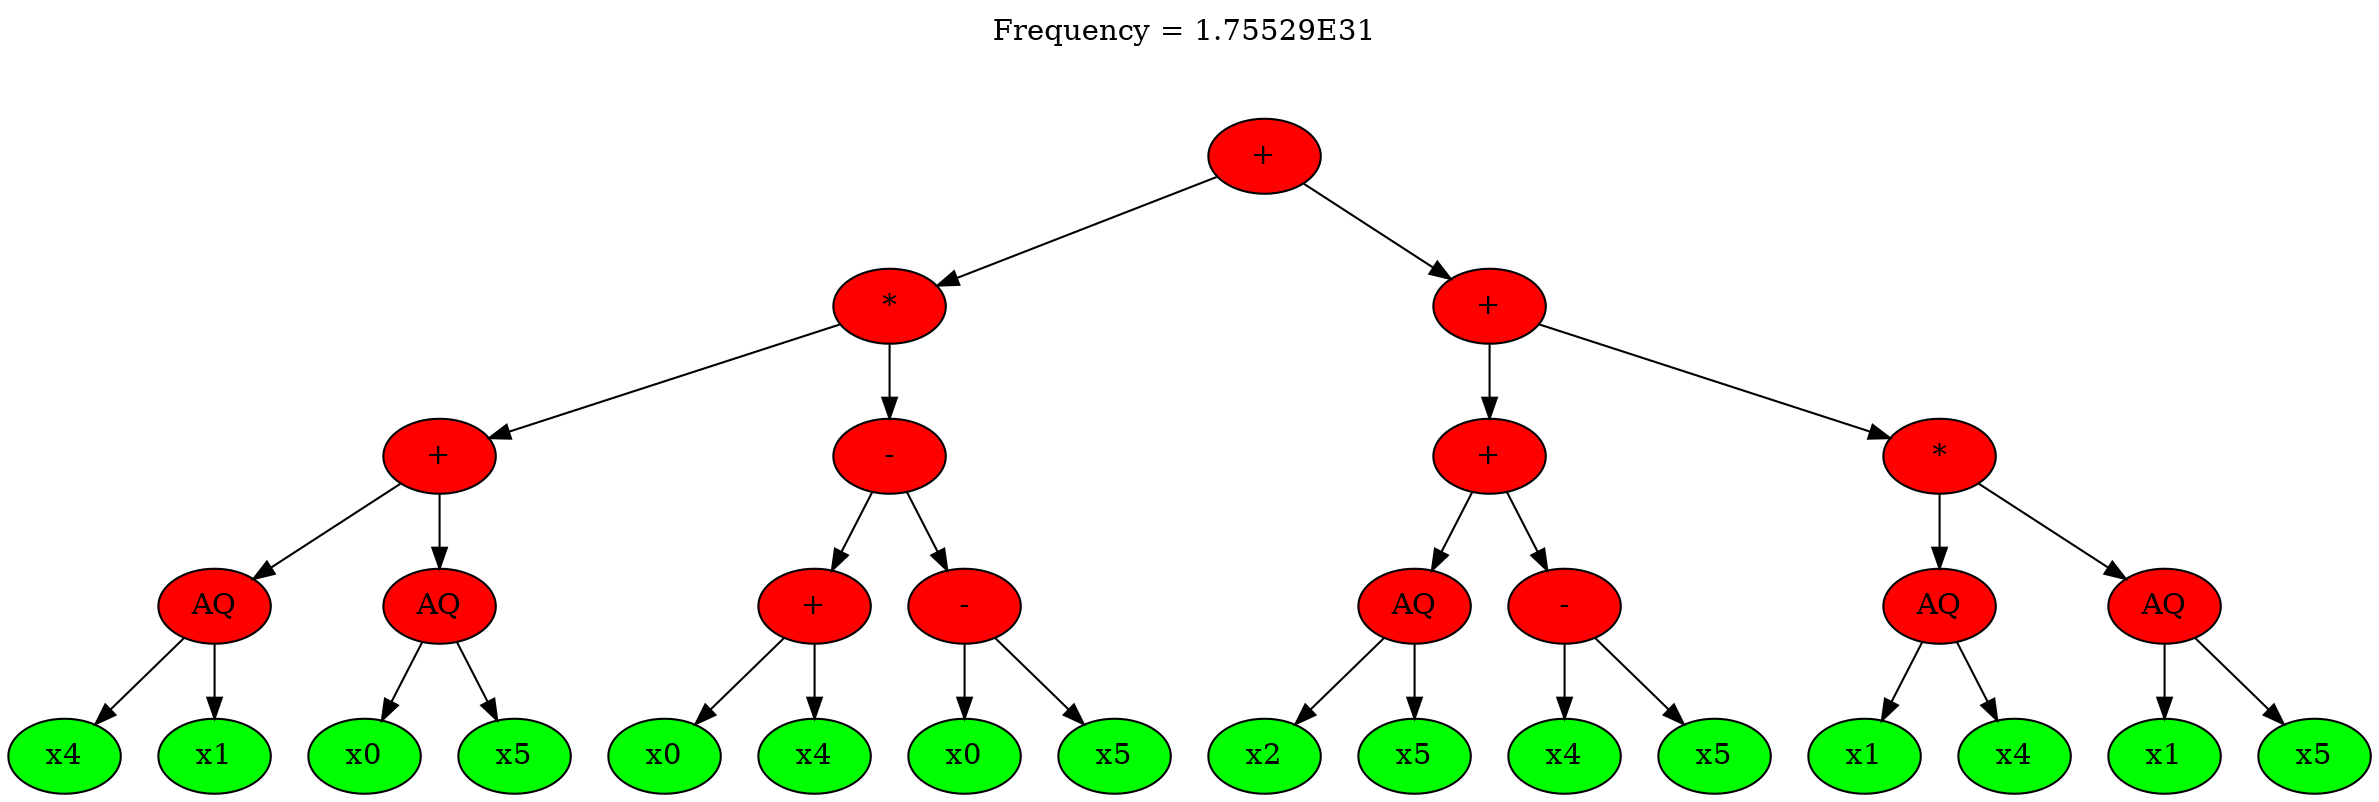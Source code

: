 strict digraph "" {
	graph [label=<Frequency = 1.75529E31
 <br/> <br/> <br/>>,
		labelloc=t
	];
	node [label="\N"];
	0	 [fillcolor="#ff0000",
		label="+",
		style=filled];
	1	 [fillcolor="#ff0000",
		label="*",
		style=filled];
	0 -> 1;
	16	 [fillcolor="#ff0000",
		label="+",
		style=filled];
	0 -> 16;
	2	 [fillcolor="#ff0000",
		label="+",
		style=filled];
	1 -> 2;
	9	 [fillcolor="#ff0000",
		label="-",
		style=filled];
	1 -> 9;
	3	 [fillcolor="#ff0000",
		label=AQ,
		style=filled];
	2 -> 3;
	6	 [fillcolor="#ff0000",
		label=AQ,
		style=filled];
	2 -> 6;
	4	 [fillcolor="#00ff00",
		label=x4,
		style=filled];
	3 -> 4;
	5	 [fillcolor="#00ff00",
		label=x1,
		style=filled];
	3 -> 5;
	7	 [fillcolor="#00ff00",
		label=x0,
		style=filled];
	6 -> 7;
	8	 [fillcolor="#00ff00",
		label=x5,
		style=filled];
	6 -> 8;
	10	 [fillcolor="#ff0000",
		label="+",
		style=filled];
	9 -> 10;
	13	 [fillcolor="#ff0000",
		label="-",
		style=filled];
	9 -> 13;
	11	 [fillcolor="#00ff00",
		label=x0,
		style=filled];
	10 -> 11;
	12	 [fillcolor="#00ff00",
		label=x4,
		style=filled];
	10 -> 12;
	14	 [fillcolor="#00ff00",
		label=x0,
		style=filled];
	13 -> 14;
	15	 [fillcolor="#00ff00",
		label=x5,
		style=filled];
	13 -> 15;
	17	 [fillcolor="#ff0000",
		label="+",
		style=filled];
	16 -> 17;
	24	 [fillcolor="#ff0000",
		label="*",
		style=filled];
	16 -> 24;
	18	 [fillcolor="#ff0000",
		label=AQ,
		style=filled];
	17 -> 18;
	21	 [fillcolor="#ff0000",
		label="-",
		style=filled];
	17 -> 21;
	19	 [fillcolor="#00ff00",
		label=x2,
		style=filled];
	18 -> 19;
	20	 [fillcolor="#00ff00",
		label=x5,
		style=filled];
	18 -> 20;
	22	 [fillcolor="#00ff00",
		label=x4,
		style=filled];
	21 -> 22;
	23	 [fillcolor="#00ff00",
		label=x5,
		style=filled];
	21 -> 23;
	25	 [fillcolor="#ff0000",
		label=AQ,
		style=filled];
	24 -> 25;
	28	 [fillcolor="#ff0000",
		label=AQ,
		style=filled];
	24 -> 28;
	26	 [fillcolor="#00ff00",
		label=x1,
		style=filled];
	25 -> 26;
	27	 [fillcolor="#00ff00",
		label=x4,
		style=filled];
	25 -> 27;
	29	 [fillcolor="#00ff00",
		label=x1,
		style=filled];
	28 -> 29;
	30	 [fillcolor="#00ff00",
		label=x5,
		style=filled];
	28 -> 30;
}
